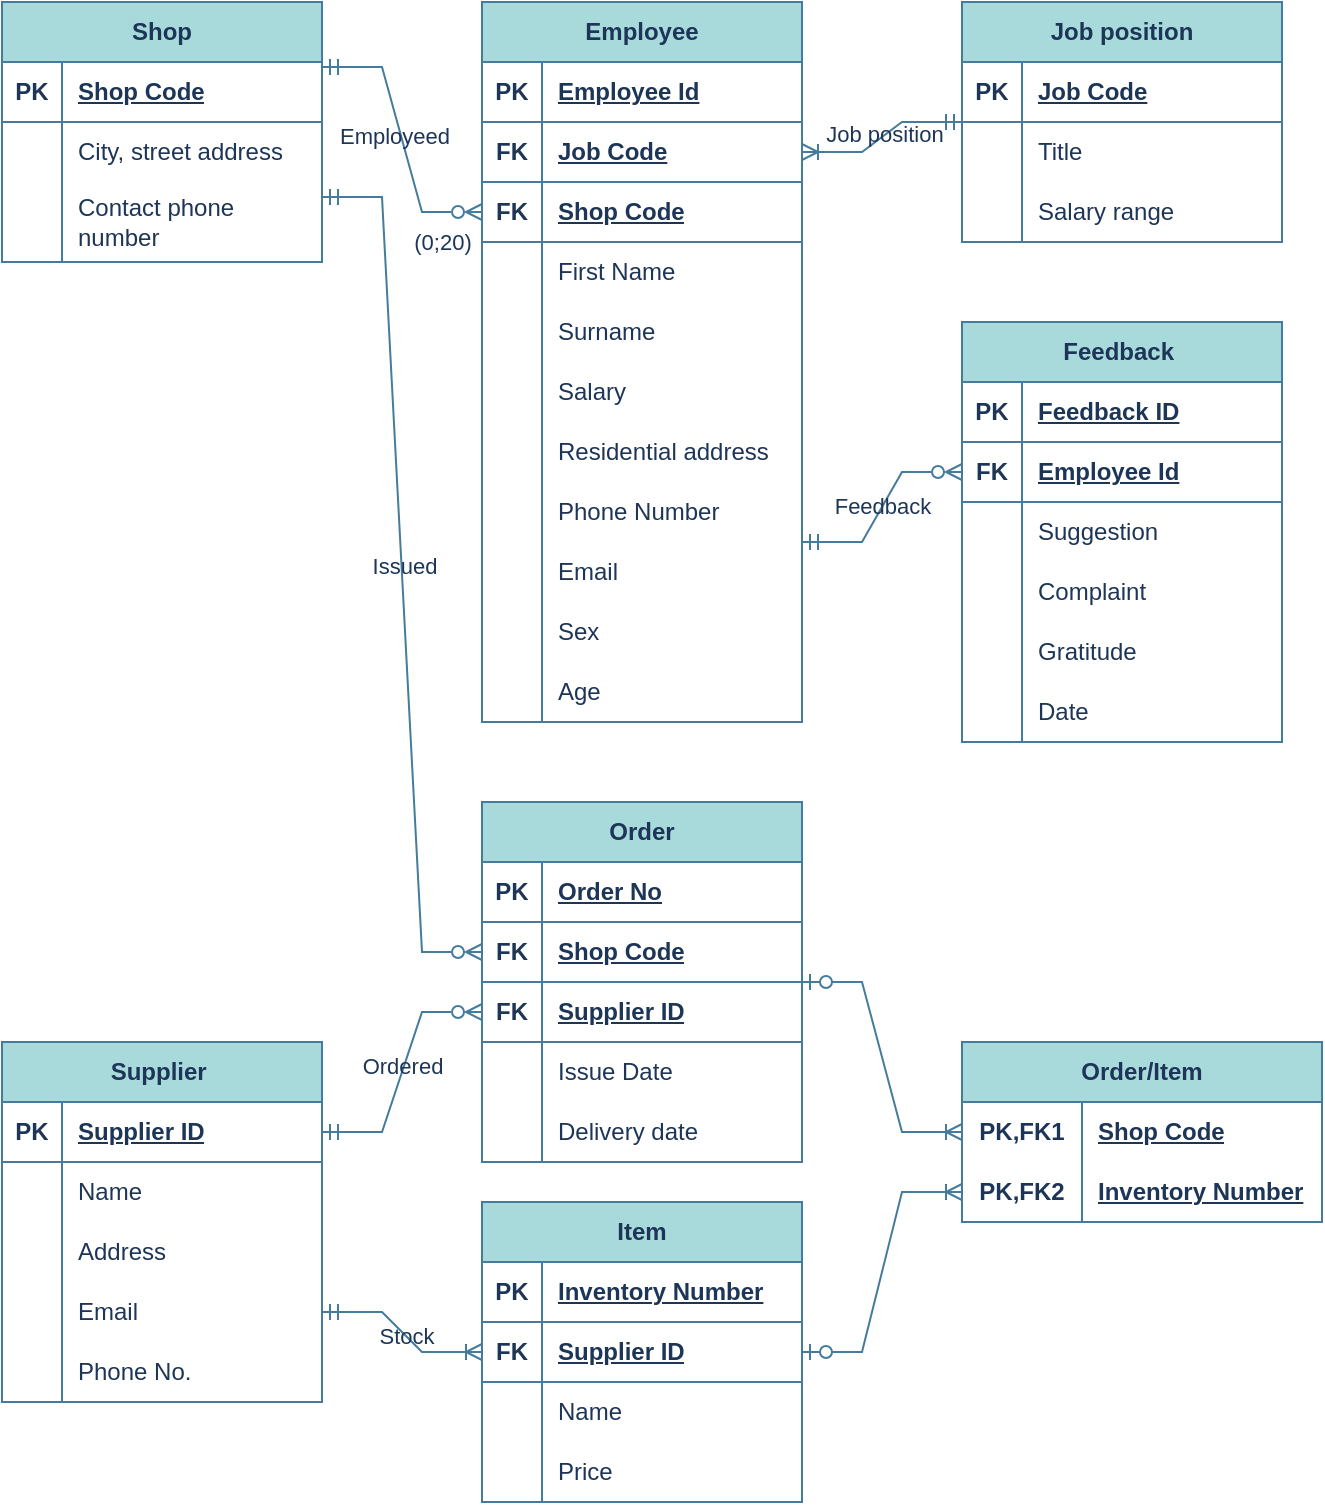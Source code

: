 <mxfile version="21.0.2" type="github">
  <diagram id="S3kL3NknCSAAhCIoJTSs" name="Страница 1">
    <mxGraphModel dx="1036" dy="5145" grid="1" gridSize="10" guides="1" tooltips="1" connect="1" arrows="1" fold="1" page="1" pageScale="1" pageWidth="827" pageHeight="1169" math="0" shadow="0">
      <root>
        <mxCell id="0" />
        <mxCell id="1" parent="0" />
        <mxCell id="GKbju8aVbSYvYVE8FwiC-1" value="Shop" style="shape=table;startSize=30;container=1;collapsible=1;childLayout=tableLayout;fixedRows=1;rowLines=0;fontStyle=1;align=center;resizeLast=1;labelBackgroundColor=none;fillColor=#A8DADC;strokeColor=#457B9D;fontColor=#1D3557;whiteSpace=wrap;rounded=0;" parent="1" vertex="1">
          <mxGeometry x="40" y="-4640" width="160" height="130" as="geometry">
            <mxRectangle x="40" y="-4640" width="70" height="30" as="alternateBounds" />
          </mxGeometry>
        </mxCell>
        <mxCell id="GKbju8aVbSYvYVE8FwiC-2" value="" style="shape=tableRow;horizontal=0;startSize=0;swimlaneHead=0;swimlaneBody=0;fillColor=none;collapsible=0;dropTarget=0;points=[[0,0.5],[1,0.5]];portConstraint=eastwest;top=0;left=0;right=0;bottom=1;labelBackgroundColor=none;strokeColor=#457B9D;fontColor=#1D3557;whiteSpace=wrap;rounded=0;" parent="GKbju8aVbSYvYVE8FwiC-1" vertex="1">
          <mxGeometry y="30" width="160" height="30" as="geometry" />
        </mxCell>
        <mxCell id="GKbju8aVbSYvYVE8FwiC-3" value="PK" style="shape=partialRectangle;connectable=0;fillColor=none;top=0;left=0;bottom=0;right=0;fontStyle=1;overflow=hidden;labelBackgroundColor=none;strokeColor=#457B9D;fontColor=#1D3557;whiteSpace=wrap;rounded=0;" parent="GKbju8aVbSYvYVE8FwiC-2" vertex="1">
          <mxGeometry width="30" height="30" as="geometry">
            <mxRectangle width="30" height="30" as="alternateBounds" />
          </mxGeometry>
        </mxCell>
        <mxCell id="GKbju8aVbSYvYVE8FwiC-4" value="Shop Code" style="shape=partialRectangle;connectable=0;fillColor=none;top=0;left=0;bottom=0;right=0;align=left;spacingLeft=6;fontStyle=5;overflow=hidden;labelBackgroundColor=none;strokeColor=#457B9D;fontColor=#1D3557;whiteSpace=wrap;rounded=0;" parent="GKbju8aVbSYvYVE8FwiC-2" vertex="1">
          <mxGeometry x="30" width="130" height="30" as="geometry">
            <mxRectangle width="130" height="30" as="alternateBounds" />
          </mxGeometry>
        </mxCell>
        <mxCell id="GKbju8aVbSYvYVE8FwiC-5" value="" style="shape=tableRow;horizontal=0;startSize=0;swimlaneHead=0;swimlaneBody=0;fillColor=none;collapsible=0;dropTarget=0;points=[[0,0.5],[1,0.5]];portConstraint=eastwest;top=0;left=0;right=0;bottom=0;labelBackgroundColor=none;strokeColor=#457B9D;fontColor=#1D3557;whiteSpace=wrap;rounded=0;" parent="GKbju8aVbSYvYVE8FwiC-1" vertex="1">
          <mxGeometry y="60" width="160" height="30" as="geometry" />
        </mxCell>
        <mxCell id="GKbju8aVbSYvYVE8FwiC-6" value="" style="shape=partialRectangle;connectable=0;fillColor=none;top=0;left=0;bottom=0;right=0;editable=1;overflow=hidden;labelBackgroundColor=none;strokeColor=#457B9D;fontColor=#1D3557;whiteSpace=wrap;rounded=0;" parent="GKbju8aVbSYvYVE8FwiC-5" vertex="1">
          <mxGeometry width="30" height="30" as="geometry">
            <mxRectangle width="30" height="30" as="alternateBounds" />
          </mxGeometry>
        </mxCell>
        <mxCell id="GKbju8aVbSYvYVE8FwiC-7" value="City, street address" style="shape=partialRectangle;connectable=0;fillColor=none;top=0;left=0;bottom=0;right=0;align=left;spacingLeft=6;overflow=hidden;labelBackgroundColor=none;strokeColor=#457B9D;fontColor=#1D3557;whiteSpace=wrap;rounded=0;" parent="GKbju8aVbSYvYVE8FwiC-5" vertex="1">
          <mxGeometry x="30" width="130" height="30" as="geometry">
            <mxRectangle width="130" height="30" as="alternateBounds" />
          </mxGeometry>
        </mxCell>
        <mxCell id="GKbju8aVbSYvYVE8FwiC-11" value="" style="shape=tableRow;horizontal=0;startSize=0;swimlaneHead=0;swimlaneBody=0;fillColor=none;collapsible=0;dropTarget=0;points=[[0,0.5],[1,0.5]];portConstraint=eastwest;top=0;left=0;right=0;bottom=0;labelBackgroundColor=none;strokeColor=#457B9D;fontColor=#1D3557;whiteSpace=wrap;rounded=0;" parent="GKbju8aVbSYvYVE8FwiC-1" vertex="1">
          <mxGeometry y="90" width="160" height="40" as="geometry" />
        </mxCell>
        <mxCell id="GKbju8aVbSYvYVE8FwiC-12" value="" style="shape=partialRectangle;connectable=0;fillColor=none;top=0;left=0;bottom=0;right=0;editable=1;overflow=hidden;labelBackgroundColor=none;strokeColor=#457B9D;fontColor=#1D3557;whiteSpace=wrap;rounded=0;" parent="GKbju8aVbSYvYVE8FwiC-11" vertex="1">
          <mxGeometry width="30" height="40" as="geometry">
            <mxRectangle width="30" height="40" as="alternateBounds" />
          </mxGeometry>
        </mxCell>
        <mxCell id="GKbju8aVbSYvYVE8FwiC-13" value="Contact phone number" style="shape=partialRectangle;connectable=0;fillColor=none;top=0;left=0;bottom=0;right=0;align=left;spacingLeft=6;overflow=hidden;labelBackgroundColor=none;strokeColor=#457B9D;fontColor=#1D3557;whiteSpace=wrap;rounded=0;" parent="GKbju8aVbSYvYVE8FwiC-11" vertex="1">
          <mxGeometry x="30" width="130" height="40" as="geometry">
            <mxRectangle width="130" height="40" as="alternateBounds" />
          </mxGeometry>
        </mxCell>
        <mxCell id="GKbju8aVbSYvYVE8FwiC-21" value="Employee" style="shape=table;startSize=30;container=1;collapsible=1;childLayout=tableLayout;fixedRows=1;rowLines=0;fontStyle=1;align=center;resizeLast=1;labelBackgroundColor=none;fillColor=#A8DADC;strokeColor=#457B9D;fontColor=#1D3557;whiteSpace=wrap;rounded=0;" parent="1" vertex="1">
          <mxGeometry x="280" y="-4640" width="160" height="360" as="geometry">
            <mxRectangle x="240" y="-4640" width="100" height="30" as="alternateBounds" />
          </mxGeometry>
        </mxCell>
        <mxCell id="GKbju8aVbSYvYVE8FwiC-22" value="" style="shape=tableRow;horizontal=0;startSize=0;swimlaneHead=0;swimlaneBody=0;fillColor=none;collapsible=0;dropTarget=0;points=[[0,0.5],[1,0.5]];portConstraint=eastwest;top=0;left=0;right=0;bottom=1;labelBackgroundColor=none;strokeColor=#457B9D;fontColor=#1D3557;whiteSpace=wrap;rounded=0;" parent="GKbju8aVbSYvYVE8FwiC-21" vertex="1">
          <mxGeometry y="30" width="160" height="30" as="geometry" />
        </mxCell>
        <mxCell id="GKbju8aVbSYvYVE8FwiC-23" value="PK" style="shape=partialRectangle;connectable=0;fillColor=none;top=0;left=0;bottom=0;right=0;fontStyle=1;overflow=hidden;labelBackgroundColor=none;strokeColor=#457B9D;fontColor=#1D3557;whiteSpace=wrap;rounded=0;" parent="GKbju8aVbSYvYVE8FwiC-22" vertex="1">
          <mxGeometry width="30" height="30" as="geometry">
            <mxRectangle width="30" height="30" as="alternateBounds" />
          </mxGeometry>
        </mxCell>
        <mxCell id="GKbju8aVbSYvYVE8FwiC-24" value="Employee Id" style="shape=partialRectangle;connectable=0;fillColor=none;top=0;left=0;bottom=0;right=0;align=left;spacingLeft=6;fontStyle=5;overflow=hidden;labelBackgroundColor=none;strokeColor=#457B9D;fontColor=#1D3557;whiteSpace=wrap;rounded=0;" parent="GKbju8aVbSYvYVE8FwiC-22" vertex="1">
          <mxGeometry x="30" width="130" height="30" as="geometry">
            <mxRectangle width="130" height="30" as="alternateBounds" />
          </mxGeometry>
        </mxCell>
        <mxCell id="HezVaRwSEf4dUAMnYJ1k-18" style="shape=tableRow;horizontal=0;startSize=0;swimlaneHead=0;swimlaneBody=0;fillColor=none;collapsible=0;dropTarget=0;points=[[0,0.5],[1,0.5]];portConstraint=eastwest;top=0;left=0;right=0;bottom=1;labelBackgroundColor=none;strokeColor=#457B9D;fontColor=#1D3557;whiteSpace=wrap;rounded=0;" parent="GKbju8aVbSYvYVE8FwiC-21" vertex="1">
          <mxGeometry y="60" width="160" height="30" as="geometry" />
        </mxCell>
        <mxCell id="HezVaRwSEf4dUAMnYJ1k-19" value="FK" style="shape=partialRectangle;connectable=0;fillColor=none;top=0;left=0;bottom=0;right=0;fontStyle=1;overflow=hidden;labelBackgroundColor=none;strokeColor=#457B9D;fontColor=#1D3557;whiteSpace=wrap;rounded=0;" parent="HezVaRwSEf4dUAMnYJ1k-18" vertex="1">
          <mxGeometry width="30" height="30" as="geometry">
            <mxRectangle width="30" height="30" as="alternateBounds" />
          </mxGeometry>
        </mxCell>
        <mxCell id="HezVaRwSEf4dUAMnYJ1k-20" value="Job Code" style="shape=partialRectangle;connectable=0;fillColor=none;top=0;left=0;bottom=0;right=0;align=left;spacingLeft=6;fontStyle=5;overflow=hidden;labelBackgroundColor=none;strokeColor=#457B9D;fontColor=#1D3557;whiteSpace=wrap;rounded=0;" parent="HezVaRwSEf4dUAMnYJ1k-18" vertex="1">
          <mxGeometry x="30" width="130" height="30" as="geometry">
            <mxRectangle width="130" height="30" as="alternateBounds" />
          </mxGeometry>
        </mxCell>
        <mxCell id="XcZ1bq5tT0r0-2r1I8tY-22" style="shape=tableRow;horizontal=0;startSize=0;swimlaneHead=0;swimlaneBody=0;fillColor=none;collapsible=0;dropTarget=0;points=[[0,0.5],[1,0.5]];portConstraint=eastwest;top=0;left=0;right=0;bottom=1;labelBackgroundColor=none;strokeColor=#457B9D;fontColor=#1D3557;whiteSpace=wrap;rounded=0;" vertex="1" parent="GKbju8aVbSYvYVE8FwiC-21">
          <mxGeometry y="90" width="160" height="30" as="geometry" />
        </mxCell>
        <mxCell id="XcZ1bq5tT0r0-2r1I8tY-23" value="FK" style="shape=partialRectangle;connectable=0;fillColor=none;top=0;left=0;bottom=0;right=0;fontStyle=1;overflow=hidden;labelBackgroundColor=none;strokeColor=#457B9D;fontColor=#1D3557;whiteSpace=wrap;rounded=0;" vertex="1" parent="XcZ1bq5tT0r0-2r1I8tY-22">
          <mxGeometry width="30" height="30" as="geometry">
            <mxRectangle width="30" height="30" as="alternateBounds" />
          </mxGeometry>
        </mxCell>
        <mxCell id="XcZ1bq5tT0r0-2r1I8tY-24" value="Shop Code" style="shape=partialRectangle;connectable=0;fillColor=none;top=0;left=0;bottom=0;right=0;align=left;spacingLeft=6;fontStyle=5;overflow=hidden;labelBackgroundColor=none;strokeColor=#457B9D;fontColor=#1D3557;whiteSpace=wrap;rounded=0;" vertex="1" parent="XcZ1bq5tT0r0-2r1I8tY-22">
          <mxGeometry x="30" width="130" height="30" as="geometry">
            <mxRectangle width="130" height="30" as="alternateBounds" />
          </mxGeometry>
        </mxCell>
        <mxCell id="GKbju8aVbSYvYVE8FwiC-25" value="" style="shape=tableRow;horizontal=0;startSize=0;swimlaneHead=0;swimlaneBody=0;fillColor=none;collapsible=0;dropTarget=0;points=[[0,0.5],[1,0.5]];portConstraint=eastwest;top=0;left=0;right=0;bottom=0;labelBackgroundColor=none;strokeColor=#457B9D;fontColor=#1D3557;whiteSpace=wrap;rounded=0;" parent="GKbju8aVbSYvYVE8FwiC-21" vertex="1">
          <mxGeometry y="120" width="160" height="30" as="geometry" />
        </mxCell>
        <mxCell id="GKbju8aVbSYvYVE8FwiC-26" value="" style="shape=partialRectangle;connectable=0;fillColor=none;top=0;left=0;bottom=0;right=0;editable=1;overflow=hidden;labelBackgroundColor=none;strokeColor=#457B9D;fontColor=#1D3557;whiteSpace=wrap;rounded=0;" parent="GKbju8aVbSYvYVE8FwiC-25" vertex="1">
          <mxGeometry width="30" height="30" as="geometry">
            <mxRectangle width="30" height="30" as="alternateBounds" />
          </mxGeometry>
        </mxCell>
        <mxCell id="GKbju8aVbSYvYVE8FwiC-27" value="First Name" style="shape=partialRectangle;connectable=0;fillColor=none;top=0;left=0;bottom=0;right=0;align=left;spacingLeft=6;overflow=hidden;labelBackgroundColor=none;strokeColor=#457B9D;fontColor=#1D3557;whiteSpace=wrap;rounded=0;" parent="GKbju8aVbSYvYVE8FwiC-25" vertex="1">
          <mxGeometry x="30" width="130" height="30" as="geometry">
            <mxRectangle width="130" height="30" as="alternateBounds" />
          </mxGeometry>
        </mxCell>
        <mxCell id="GKbju8aVbSYvYVE8FwiC-28" value="" style="shape=tableRow;horizontal=0;startSize=0;swimlaneHead=0;swimlaneBody=0;fillColor=none;collapsible=0;dropTarget=0;points=[[0,0.5],[1,0.5]];portConstraint=eastwest;top=0;left=0;right=0;bottom=0;labelBackgroundColor=none;strokeColor=#457B9D;fontColor=#1D3557;whiteSpace=wrap;rounded=0;" parent="GKbju8aVbSYvYVE8FwiC-21" vertex="1">
          <mxGeometry y="150" width="160" height="30" as="geometry" />
        </mxCell>
        <mxCell id="GKbju8aVbSYvYVE8FwiC-29" value="" style="shape=partialRectangle;connectable=0;fillColor=none;top=0;left=0;bottom=0;right=0;editable=1;overflow=hidden;labelBackgroundColor=none;strokeColor=#457B9D;fontColor=#1D3557;whiteSpace=wrap;rounded=0;" parent="GKbju8aVbSYvYVE8FwiC-28" vertex="1">
          <mxGeometry width="30" height="30" as="geometry">
            <mxRectangle width="30" height="30" as="alternateBounds" />
          </mxGeometry>
        </mxCell>
        <mxCell id="GKbju8aVbSYvYVE8FwiC-30" value="Surname" style="shape=partialRectangle;connectable=0;fillColor=none;top=0;left=0;bottom=0;right=0;align=left;spacingLeft=6;overflow=hidden;labelBackgroundColor=none;strokeColor=#457B9D;fontColor=#1D3557;whiteSpace=wrap;rounded=0;" parent="GKbju8aVbSYvYVE8FwiC-28" vertex="1">
          <mxGeometry x="30" width="130" height="30" as="geometry">
            <mxRectangle width="130" height="30" as="alternateBounds" />
          </mxGeometry>
        </mxCell>
        <mxCell id="GKbju8aVbSYvYVE8FwiC-34" style="shape=tableRow;horizontal=0;startSize=0;swimlaneHead=0;swimlaneBody=0;fillColor=none;collapsible=0;dropTarget=0;points=[[0,0.5],[1,0.5]];portConstraint=eastwest;top=0;left=0;right=0;bottom=0;labelBackgroundColor=none;strokeColor=#457B9D;fontColor=#1D3557;whiteSpace=wrap;rounded=0;" parent="GKbju8aVbSYvYVE8FwiC-21" vertex="1">
          <mxGeometry y="180" width="160" height="30" as="geometry" />
        </mxCell>
        <mxCell id="GKbju8aVbSYvYVE8FwiC-35" style="shape=partialRectangle;connectable=0;fillColor=none;top=0;left=0;bottom=0;right=0;editable=1;overflow=hidden;labelBackgroundColor=none;strokeColor=#457B9D;fontColor=#1D3557;whiteSpace=wrap;rounded=0;" parent="GKbju8aVbSYvYVE8FwiC-34" vertex="1">
          <mxGeometry width="30" height="30" as="geometry">
            <mxRectangle width="30" height="30" as="alternateBounds" />
          </mxGeometry>
        </mxCell>
        <mxCell id="GKbju8aVbSYvYVE8FwiC-36" value="Salary" style="shape=partialRectangle;connectable=0;fillColor=none;top=0;left=0;bottom=0;right=0;align=left;spacingLeft=6;overflow=hidden;labelBackgroundColor=none;strokeColor=#457B9D;fontColor=#1D3557;whiteSpace=wrap;rounded=0;" parent="GKbju8aVbSYvYVE8FwiC-34" vertex="1">
          <mxGeometry x="30" width="130" height="30" as="geometry">
            <mxRectangle width="130" height="30" as="alternateBounds" />
          </mxGeometry>
        </mxCell>
        <mxCell id="GKbju8aVbSYvYVE8FwiC-37" style="shape=tableRow;horizontal=0;startSize=0;swimlaneHead=0;swimlaneBody=0;fillColor=none;collapsible=0;dropTarget=0;points=[[0,0.5],[1,0.5]];portConstraint=eastwest;top=0;left=0;right=0;bottom=0;labelBackgroundColor=none;strokeColor=#457B9D;fontColor=#1D3557;whiteSpace=wrap;rounded=0;" parent="GKbju8aVbSYvYVE8FwiC-21" vertex="1">
          <mxGeometry y="210" width="160" height="30" as="geometry" />
        </mxCell>
        <mxCell id="GKbju8aVbSYvYVE8FwiC-38" style="shape=partialRectangle;connectable=0;fillColor=none;top=0;left=0;bottom=0;right=0;editable=1;overflow=hidden;labelBackgroundColor=none;strokeColor=#457B9D;fontColor=#1D3557;whiteSpace=wrap;rounded=0;" parent="GKbju8aVbSYvYVE8FwiC-37" vertex="1">
          <mxGeometry width="30" height="30" as="geometry">
            <mxRectangle width="30" height="30" as="alternateBounds" />
          </mxGeometry>
        </mxCell>
        <mxCell id="GKbju8aVbSYvYVE8FwiC-39" value="Residential address" style="shape=partialRectangle;connectable=0;fillColor=none;top=0;left=0;bottom=0;right=0;align=left;spacingLeft=6;overflow=hidden;labelBackgroundColor=none;strokeColor=#457B9D;fontColor=#1D3557;whiteSpace=wrap;rounded=0;" parent="GKbju8aVbSYvYVE8FwiC-37" vertex="1">
          <mxGeometry x="30" width="130" height="30" as="geometry">
            <mxRectangle width="130" height="30" as="alternateBounds" />
          </mxGeometry>
        </mxCell>
        <mxCell id="GKbju8aVbSYvYVE8FwiC-40" style="shape=tableRow;horizontal=0;startSize=0;swimlaneHead=0;swimlaneBody=0;fillColor=none;collapsible=0;dropTarget=0;points=[[0,0.5],[1,0.5]];portConstraint=eastwest;top=0;left=0;right=0;bottom=0;labelBackgroundColor=none;strokeColor=#457B9D;fontColor=#1D3557;whiteSpace=wrap;rounded=0;" parent="GKbju8aVbSYvYVE8FwiC-21" vertex="1">
          <mxGeometry y="240" width="160" height="30" as="geometry" />
        </mxCell>
        <mxCell id="GKbju8aVbSYvYVE8FwiC-41" style="shape=partialRectangle;connectable=0;fillColor=none;top=0;left=0;bottom=0;right=0;editable=1;overflow=hidden;labelBackgroundColor=none;strokeColor=#457B9D;fontColor=#1D3557;whiteSpace=wrap;rounded=0;" parent="GKbju8aVbSYvYVE8FwiC-40" vertex="1">
          <mxGeometry width="30" height="30" as="geometry">
            <mxRectangle width="30" height="30" as="alternateBounds" />
          </mxGeometry>
        </mxCell>
        <mxCell id="GKbju8aVbSYvYVE8FwiC-42" value="Phone Number" style="shape=partialRectangle;connectable=0;fillColor=none;top=0;left=0;bottom=0;right=0;align=left;spacingLeft=6;overflow=hidden;labelBackgroundColor=none;strokeColor=#457B9D;fontColor=#1D3557;whiteSpace=wrap;rounded=0;" parent="GKbju8aVbSYvYVE8FwiC-40" vertex="1">
          <mxGeometry x="30" width="130" height="30" as="geometry">
            <mxRectangle width="130" height="30" as="alternateBounds" />
          </mxGeometry>
        </mxCell>
        <mxCell id="GKbju8aVbSYvYVE8FwiC-43" style="shape=tableRow;horizontal=0;startSize=0;swimlaneHead=0;swimlaneBody=0;fillColor=none;collapsible=0;dropTarget=0;points=[[0,0.5],[1,0.5]];portConstraint=eastwest;top=0;left=0;right=0;bottom=0;labelBackgroundColor=none;strokeColor=#457B9D;fontColor=#1D3557;whiteSpace=wrap;rounded=0;" parent="GKbju8aVbSYvYVE8FwiC-21" vertex="1">
          <mxGeometry y="270" width="160" height="30" as="geometry" />
        </mxCell>
        <mxCell id="GKbju8aVbSYvYVE8FwiC-44" style="shape=partialRectangle;connectable=0;fillColor=none;top=0;left=0;bottom=0;right=0;editable=1;overflow=hidden;labelBackgroundColor=none;strokeColor=#457B9D;fontColor=#1D3557;whiteSpace=wrap;rounded=0;" parent="GKbju8aVbSYvYVE8FwiC-43" vertex="1">
          <mxGeometry width="30" height="30" as="geometry">
            <mxRectangle width="30" height="30" as="alternateBounds" />
          </mxGeometry>
        </mxCell>
        <mxCell id="GKbju8aVbSYvYVE8FwiC-45" value="Email" style="shape=partialRectangle;connectable=0;fillColor=none;top=0;left=0;bottom=0;right=0;align=left;spacingLeft=6;overflow=hidden;labelBackgroundColor=none;strokeColor=#457B9D;fontColor=#1D3557;whiteSpace=wrap;rounded=0;" parent="GKbju8aVbSYvYVE8FwiC-43" vertex="1">
          <mxGeometry x="30" width="130" height="30" as="geometry">
            <mxRectangle width="130" height="30" as="alternateBounds" />
          </mxGeometry>
        </mxCell>
        <mxCell id="HezVaRwSEf4dUAMnYJ1k-1" style="shape=tableRow;horizontal=0;startSize=0;swimlaneHead=0;swimlaneBody=0;fillColor=none;collapsible=0;dropTarget=0;points=[[0,0.5],[1,0.5]];portConstraint=eastwest;top=0;left=0;right=0;bottom=0;labelBackgroundColor=none;strokeColor=#457B9D;fontColor=#1D3557;whiteSpace=wrap;rounded=0;" parent="GKbju8aVbSYvYVE8FwiC-21" vertex="1">
          <mxGeometry y="300" width="160" height="30" as="geometry" />
        </mxCell>
        <mxCell id="HezVaRwSEf4dUAMnYJ1k-2" style="shape=partialRectangle;connectable=0;fillColor=none;top=0;left=0;bottom=0;right=0;editable=1;overflow=hidden;labelBackgroundColor=none;strokeColor=#457B9D;fontColor=#1D3557;whiteSpace=wrap;rounded=0;" parent="HezVaRwSEf4dUAMnYJ1k-1" vertex="1">
          <mxGeometry width="30" height="30" as="geometry">
            <mxRectangle width="30" height="30" as="alternateBounds" />
          </mxGeometry>
        </mxCell>
        <mxCell id="HezVaRwSEf4dUAMnYJ1k-3" value="Sex" style="shape=partialRectangle;connectable=0;fillColor=none;top=0;left=0;bottom=0;right=0;align=left;spacingLeft=6;overflow=hidden;labelBackgroundColor=none;strokeColor=#457B9D;fontColor=#1D3557;whiteSpace=wrap;rounded=0;" parent="HezVaRwSEf4dUAMnYJ1k-1" vertex="1">
          <mxGeometry x="30" width="130" height="30" as="geometry">
            <mxRectangle width="130" height="30" as="alternateBounds" />
          </mxGeometry>
        </mxCell>
        <mxCell id="HezVaRwSEf4dUAMnYJ1k-5" style="shape=tableRow;horizontal=0;startSize=0;swimlaneHead=0;swimlaneBody=0;fillColor=none;collapsible=0;dropTarget=0;points=[[0,0.5],[1,0.5]];portConstraint=eastwest;top=0;left=0;right=0;bottom=0;labelBackgroundColor=none;strokeColor=#457B9D;fontColor=#1D3557;whiteSpace=wrap;rounded=0;" parent="GKbju8aVbSYvYVE8FwiC-21" vertex="1">
          <mxGeometry y="330" width="160" height="30" as="geometry" />
        </mxCell>
        <mxCell id="HezVaRwSEf4dUAMnYJ1k-6" style="shape=partialRectangle;connectable=0;fillColor=none;top=0;left=0;bottom=0;right=0;editable=1;overflow=hidden;labelBackgroundColor=none;strokeColor=#457B9D;fontColor=#1D3557;whiteSpace=wrap;rounded=0;" parent="HezVaRwSEf4dUAMnYJ1k-5" vertex="1">
          <mxGeometry width="30" height="30" as="geometry">
            <mxRectangle width="30" height="30" as="alternateBounds" />
          </mxGeometry>
        </mxCell>
        <mxCell id="HezVaRwSEf4dUAMnYJ1k-7" value="Age" style="shape=partialRectangle;connectable=0;fillColor=none;top=0;left=0;bottom=0;right=0;align=left;spacingLeft=6;overflow=hidden;labelBackgroundColor=none;strokeColor=#457B9D;fontColor=#1D3557;whiteSpace=wrap;rounded=0;" parent="HezVaRwSEf4dUAMnYJ1k-5" vertex="1">
          <mxGeometry x="30" width="130" height="30" as="geometry">
            <mxRectangle width="130" height="30" as="alternateBounds" />
          </mxGeometry>
        </mxCell>
        <mxCell id="GKbju8aVbSYvYVE8FwiC-51" value="Job position" style="shape=table;startSize=30;container=1;collapsible=1;childLayout=tableLayout;fixedRows=1;rowLines=0;fontStyle=1;align=center;resizeLast=1;labelBackgroundColor=none;fillColor=#A8DADC;strokeColor=#457B9D;fontColor=#1D3557;whiteSpace=wrap;rounded=0;" parent="1" vertex="1">
          <mxGeometry x="520" y="-4640" width="160" height="120" as="geometry">
            <mxRectangle x="440" y="-4640" width="110" height="30" as="alternateBounds" />
          </mxGeometry>
        </mxCell>
        <mxCell id="GKbju8aVbSYvYVE8FwiC-52" value="" style="shape=tableRow;horizontal=0;startSize=0;swimlaneHead=0;swimlaneBody=0;fillColor=none;collapsible=0;dropTarget=0;points=[[0,0.5],[1,0.5]];portConstraint=eastwest;top=0;left=0;right=0;bottom=1;labelBackgroundColor=none;strokeColor=#457B9D;fontColor=#1D3557;whiteSpace=wrap;rounded=0;" parent="GKbju8aVbSYvYVE8FwiC-51" vertex="1">
          <mxGeometry y="30" width="160" height="30" as="geometry" />
        </mxCell>
        <mxCell id="GKbju8aVbSYvYVE8FwiC-53" value="PK" style="shape=partialRectangle;connectable=0;fillColor=none;top=0;left=0;bottom=0;right=0;fontStyle=1;overflow=hidden;labelBackgroundColor=none;strokeColor=#457B9D;fontColor=#1D3557;whiteSpace=wrap;rounded=0;" parent="GKbju8aVbSYvYVE8FwiC-52" vertex="1">
          <mxGeometry width="30" height="30" as="geometry">
            <mxRectangle width="30" height="30" as="alternateBounds" />
          </mxGeometry>
        </mxCell>
        <mxCell id="GKbju8aVbSYvYVE8FwiC-54" value="Job Code" style="shape=partialRectangle;connectable=0;fillColor=none;top=0;left=0;bottom=0;right=0;align=left;spacingLeft=6;fontStyle=5;overflow=hidden;whiteSpace=wrap;labelBackgroundColor=none;strokeColor=#457B9D;fontColor=#1D3557;rounded=0;" parent="GKbju8aVbSYvYVE8FwiC-52" vertex="1">
          <mxGeometry x="30" width="130" height="30" as="geometry">
            <mxRectangle width="130" height="30" as="alternateBounds" />
          </mxGeometry>
        </mxCell>
        <mxCell id="GKbju8aVbSYvYVE8FwiC-55" value="" style="shape=tableRow;horizontal=0;startSize=0;swimlaneHead=0;swimlaneBody=0;fillColor=none;collapsible=0;dropTarget=0;points=[[0,0.5],[1,0.5]];portConstraint=eastwest;top=0;left=0;right=0;bottom=0;labelBackgroundColor=none;strokeColor=#457B9D;fontColor=#1D3557;whiteSpace=wrap;rounded=0;" parent="GKbju8aVbSYvYVE8FwiC-51" vertex="1">
          <mxGeometry y="60" width="160" height="30" as="geometry" />
        </mxCell>
        <mxCell id="GKbju8aVbSYvYVE8FwiC-56" value="" style="shape=partialRectangle;connectable=0;fillColor=none;top=0;left=0;bottom=0;right=0;editable=1;overflow=hidden;labelBackgroundColor=none;strokeColor=#457B9D;fontColor=#1D3557;whiteSpace=wrap;rounded=0;" parent="GKbju8aVbSYvYVE8FwiC-55" vertex="1">
          <mxGeometry width="30" height="30" as="geometry">
            <mxRectangle width="30" height="30" as="alternateBounds" />
          </mxGeometry>
        </mxCell>
        <mxCell id="GKbju8aVbSYvYVE8FwiC-57" value="Title" style="shape=partialRectangle;connectable=0;fillColor=none;top=0;left=0;bottom=0;right=0;align=left;spacingLeft=6;overflow=hidden;labelBackgroundColor=none;strokeColor=#457B9D;fontColor=#1D3557;whiteSpace=wrap;rounded=0;" parent="GKbju8aVbSYvYVE8FwiC-55" vertex="1">
          <mxGeometry x="30" width="130" height="30" as="geometry">
            <mxRectangle width="130" height="30" as="alternateBounds" />
          </mxGeometry>
        </mxCell>
        <mxCell id="GKbju8aVbSYvYVE8FwiC-58" value="" style="shape=tableRow;horizontal=0;startSize=0;swimlaneHead=0;swimlaneBody=0;fillColor=none;collapsible=0;dropTarget=0;points=[[0,0.5],[1,0.5]];portConstraint=eastwest;top=0;left=0;right=0;bottom=0;labelBackgroundColor=none;strokeColor=#457B9D;fontColor=#1D3557;whiteSpace=wrap;rounded=0;" parent="GKbju8aVbSYvYVE8FwiC-51" vertex="1">
          <mxGeometry y="90" width="160" height="30" as="geometry" />
        </mxCell>
        <mxCell id="GKbju8aVbSYvYVE8FwiC-59" value="" style="shape=partialRectangle;connectable=0;fillColor=none;top=0;left=0;bottom=0;right=0;editable=1;overflow=hidden;labelBackgroundColor=none;strokeColor=#457B9D;fontColor=#1D3557;whiteSpace=wrap;rounded=0;" parent="GKbju8aVbSYvYVE8FwiC-58" vertex="1">
          <mxGeometry width="30" height="30" as="geometry">
            <mxRectangle width="30" height="30" as="alternateBounds" />
          </mxGeometry>
        </mxCell>
        <mxCell id="GKbju8aVbSYvYVE8FwiC-60" value="Salary range" style="shape=partialRectangle;connectable=0;fillColor=none;top=0;left=0;bottom=0;right=0;align=left;spacingLeft=6;overflow=hidden;labelBackgroundColor=none;strokeColor=#457B9D;fontColor=#1D3557;whiteSpace=wrap;rounded=0;" parent="GKbju8aVbSYvYVE8FwiC-58" vertex="1">
          <mxGeometry x="30" width="130" height="30" as="geometry">
            <mxRectangle width="130" height="30" as="alternateBounds" />
          </mxGeometry>
        </mxCell>
        <mxCell id="GKbju8aVbSYvYVE8FwiC-65" value="Item" style="shape=table;startSize=30;container=1;collapsible=1;childLayout=tableLayout;fixedRows=1;rowLines=0;fontStyle=1;align=center;resizeLast=1;labelBackgroundColor=none;fillColor=#A8DADC;strokeColor=#457B9D;fontColor=#1D3557;whiteSpace=wrap;rounded=0;" parent="1" vertex="1">
          <mxGeometry x="280" y="-4040" width="160" height="150" as="geometry">
            <mxRectangle x="280" y="-4040" width="70" height="30" as="alternateBounds" />
          </mxGeometry>
        </mxCell>
        <mxCell id="GKbju8aVbSYvYVE8FwiC-66" value="" style="shape=tableRow;horizontal=0;startSize=0;swimlaneHead=0;swimlaneBody=0;fillColor=none;collapsible=0;dropTarget=0;points=[[0,0.5],[1,0.5]];portConstraint=eastwest;top=0;left=0;right=0;bottom=1;labelBackgroundColor=none;strokeColor=#457B9D;fontColor=#1D3557;whiteSpace=wrap;rounded=0;" parent="GKbju8aVbSYvYVE8FwiC-65" vertex="1">
          <mxGeometry y="30" width="160" height="30" as="geometry" />
        </mxCell>
        <mxCell id="GKbju8aVbSYvYVE8FwiC-67" value="PK" style="shape=partialRectangle;connectable=0;fillColor=none;top=0;left=0;bottom=0;right=0;fontStyle=1;overflow=hidden;labelBackgroundColor=none;strokeColor=#457B9D;fontColor=#1D3557;whiteSpace=wrap;rounded=0;" parent="GKbju8aVbSYvYVE8FwiC-66" vertex="1">
          <mxGeometry width="30" height="30" as="geometry">
            <mxRectangle width="30" height="30" as="alternateBounds" />
          </mxGeometry>
        </mxCell>
        <mxCell id="GKbju8aVbSYvYVE8FwiC-68" value="Inventory Number" style="shape=partialRectangle;connectable=0;fillColor=none;top=0;left=0;bottom=0;right=0;align=left;spacingLeft=6;fontStyle=5;overflow=hidden;labelBackgroundColor=none;strokeColor=#457B9D;fontColor=#1D3557;whiteSpace=wrap;rounded=0;" parent="GKbju8aVbSYvYVE8FwiC-66" vertex="1">
          <mxGeometry x="30" width="130" height="30" as="geometry">
            <mxRectangle width="130" height="30" as="alternateBounds" />
          </mxGeometry>
        </mxCell>
        <mxCell id="XcZ1bq5tT0r0-2r1I8tY-10" style="shape=tableRow;horizontal=0;startSize=0;swimlaneHead=0;swimlaneBody=0;fillColor=none;collapsible=0;dropTarget=0;points=[[0,0.5],[1,0.5]];portConstraint=eastwest;top=0;left=0;right=0;bottom=1;labelBackgroundColor=none;strokeColor=#457B9D;fontColor=#1D3557;whiteSpace=wrap;rounded=0;" vertex="1" parent="GKbju8aVbSYvYVE8FwiC-65">
          <mxGeometry y="60" width="160" height="30" as="geometry" />
        </mxCell>
        <mxCell id="XcZ1bq5tT0r0-2r1I8tY-11" value="FK" style="shape=partialRectangle;connectable=0;fillColor=none;top=0;left=0;bottom=0;right=0;fontStyle=1;overflow=hidden;labelBackgroundColor=none;strokeColor=#457B9D;fontColor=#1D3557;whiteSpace=wrap;rounded=0;" vertex="1" parent="XcZ1bq5tT0r0-2r1I8tY-10">
          <mxGeometry width="30" height="30" as="geometry">
            <mxRectangle width="30" height="30" as="alternateBounds" />
          </mxGeometry>
        </mxCell>
        <mxCell id="XcZ1bq5tT0r0-2r1I8tY-12" value="Supplier ID" style="shape=partialRectangle;connectable=0;fillColor=none;top=0;left=0;bottom=0;right=0;align=left;spacingLeft=6;fontStyle=5;overflow=hidden;labelBackgroundColor=none;strokeColor=#457B9D;fontColor=#1D3557;whiteSpace=wrap;rounded=0;" vertex="1" parent="XcZ1bq5tT0r0-2r1I8tY-10">
          <mxGeometry x="30" width="130" height="30" as="geometry">
            <mxRectangle width="130" height="30" as="alternateBounds" />
          </mxGeometry>
        </mxCell>
        <mxCell id="GKbju8aVbSYvYVE8FwiC-69" value="" style="shape=tableRow;horizontal=0;startSize=0;swimlaneHead=0;swimlaneBody=0;fillColor=none;collapsible=0;dropTarget=0;points=[[0,0.5],[1,0.5]];portConstraint=eastwest;top=0;left=0;right=0;bottom=0;labelBackgroundColor=none;strokeColor=#457B9D;fontColor=#1D3557;whiteSpace=wrap;rounded=0;" parent="GKbju8aVbSYvYVE8FwiC-65" vertex="1">
          <mxGeometry y="90" width="160" height="30" as="geometry" />
        </mxCell>
        <mxCell id="GKbju8aVbSYvYVE8FwiC-70" value="" style="shape=partialRectangle;connectable=0;fillColor=none;top=0;left=0;bottom=0;right=0;editable=1;overflow=hidden;labelBackgroundColor=none;strokeColor=#457B9D;fontColor=#1D3557;whiteSpace=wrap;rounded=0;" parent="GKbju8aVbSYvYVE8FwiC-69" vertex="1">
          <mxGeometry width="30" height="30" as="geometry">
            <mxRectangle width="30" height="30" as="alternateBounds" />
          </mxGeometry>
        </mxCell>
        <mxCell id="GKbju8aVbSYvYVE8FwiC-71" value="Name" style="shape=partialRectangle;connectable=0;fillColor=none;top=0;left=0;bottom=0;right=0;align=left;spacingLeft=6;overflow=hidden;labelBackgroundColor=none;strokeColor=#457B9D;fontColor=#1D3557;whiteSpace=wrap;rounded=0;" parent="GKbju8aVbSYvYVE8FwiC-69" vertex="1">
          <mxGeometry x="30" width="130" height="30" as="geometry">
            <mxRectangle width="130" height="30" as="alternateBounds" />
          </mxGeometry>
        </mxCell>
        <mxCell id="GKbju8aVbSYvYVE8FwiC-72" value="" style="shape=tableRow;horizontal=0;startSize=0;swimlaneHead=0;swimlaneBody=0;fillColor=none;collapsible=0;dropTarget=0;points=[[0,0.5],[1,0.5]];portConstraint=eastwest;top=0;left=0;right=0;bottom=0;labelBackgroundColor=none;strokeColor=#457B9D;fontColor=#1D3557;whiteSpace=wrap;rounded=0;" parent="GKbju8aVbSYvYVE8FwiC-65" vertex="1">
          <mxGeometry y="120" width="160" height="30" as="geometry" />
        </mxCell>
        <mxCell id="GKbju8aVbSYvYVE8FwiC-73" value="" style="shape=partialRectangle;connectable=0;fillColor=none;top=0;left=0;bottom=0;right=0;editable=1;overflow=hidden;labelBackgroundColor=none;strokeColor=#457B9D;fontColor=#1D3557;whiteSpace=wrap;rounded=0;" parent="GKbju8aVbSYvYVE8FwiC-72" vertex="1">
          <mxGeometry width="30" height="30" as="geometry">
            <mxRectangle width="30" height="30" as="alternateBounds" />
          </mxGeometry>
        </mxCell>
        <mxCell id="GKbju8aVbSYvYVE8FwiC-74" value="Price" style="shape=partialRectangle;connectable=0;fillColor=none;top=0;left=0;bottom=0;right=0;align=left;spacingLeft=6;overflow=hidden;labelBackgroundColor=none;strokeColor=#457B9D;fontColor=#1D3557;whiteSpace=wrap;rounded=0;" parent="GKbju8aVbSYvYVE8FwiC-72" vertex="1">
          <mxGeometry x="30" width="130" height="30" as="geometry">
            <mxRectangle width="130" height="30" as="alternateBounds" />
          </mxGeometry>
        </mxCell>
        <mxCell id="GKbju8aVbSYvYVE8FwiC-78" value="Supplier " style="shape=table;startSize=30;container=1;collapsible=1;childLayout=tableLayout;fixedRows=1;rowLines=0;fontStyle=1;align=center;resizeLast=1;labelBackgroundColor=none;fillColor=#A8DADC;strokeColor=#457B9D;fontColor=#1D3557;whiteSpace=wrap;rounded=0;" parent="1" vertex="1">
          <mxGeometry x="40" y="-4120" width="160" height="180" as="geometry">
            <mxRectangle x="40" y="-4160" width="90" height="30" as="alternateBounds" />
          </mxGeometry>
        </mxCell>
        <mxCell id="GKbju8aVbSYvYVE8FwiC-79" value="" style="shape=tableRow;horizontal=0;startSize=0;swimlaneHead=0;swimlaneBody=0;fillColor=none;collapsible=0;dropTarget=0;points=[[0,0.5],[1,0.5]];portConstraint=eastwest;top=0;left=0;right=0;bottom=1;labelBackgroundColor=none;strokeColor=#457B9D;fontColor=#1D3557;whiteSpace=wrap;rounded=0;" parent="GKbju8aVbSYvYVE8FwiC-78" vertex="1">
          <mxGeometry y="30" width="160" height="30" as="geometry" />
        </mxCell>
        <mxCell id="GKbju8aVbSYvYVE8FwiC-80" value="PK" style="shape=partialRectangle;connectable=0;fillColor=none;top=0;left=0;bottom=0;right=0;fontStyle=1;overflow=hidden;labelBackgroundColor=none;strokeColor=#457B9D;fontColor=#1D3557;whiteSpace=wrap;rounded=0;" parent="GKbju8aVbSYvYVE8FwiC-79" vertex="1">
          <mxGeometry width="30" height="30" as="geometry">
            <mxRectangle width="30" height="30" as="alternateBounds" />
          </mxGeometry>
        </mxCell>
        <mxCell id="GKbju8aVbSYvYVE8FwiC-81" value="Supplier ID" style="shape=partialRectangle;connectable=0;fillColor=none;top=0;left=0;bottom=0;right=0;align=left;spacingLeft=6;fontStyle=5;overflow=hidden;labelBackgroundColor=none;strokeColor=#457B9D;fontColor=#1D3557;whiteSpace=wrap;rounded=0;" parent="GKbju8aVbSYvYVE8FwiC-79" vertex="1">
          <mxGeometry x="30" width="130" height="30" as="geometry">
            <mxRectangle width="130" height="30" as="alternateBounds" />
          </mxGeometry>
        </mxCell>
        <mxCell id="GKbju8aVbSYvYVE8FwiC-82" value="" style="shape=tableRow;horizontal=0;startSize=0;swimlaneHead=0;swimlaneBody=0;fillColor=none;collapsible=0;dropTarget=0;points=[[0,0.5],[1,0.5]];portConstraint=eastwest;top=0;left=0;right=0;bottom=0;labelBackgroundColor=none;strokeColor=#457B9D;fontColor=#1D3557;whiteSpace=wrap;rounded=0;" parent="GKbju8aVbSYvYVE8FwiC-78" vertex="1">
          <mxGeometry y="60" width="160" height="30" as="geometry" />
        </mxCell>
        <mxCell id="GKbju8aVbSYvYVE8FwiC-83" value="" style="shape=partialRectangle;connectable=0;fillColor=none;top=0;left=0;bottom=0;right=0;editable=1;overflow=hidden;labelBackgroundColor=none;strokeColor=#457B9D;fontColor=#1D3557;whiteSpace=wrap;rounded=0;" parent="GKbju8aVbSYvYVE8FwiC-82" vertex="1">
          <mxGeometry width="30" height="30" as="geometry">
            <mxRectangle width="30" height="30" as="alternateBounds" />
          </mxGeometry>
        </mxCell>
        <mxCell id="GKbju8aVbSYvYVE8FwiC-84" value="Name" style="shape=partialRectangle;connectable=0;fillColor=none;top=0;left=0;bottom=0;right=0;align=left;spacingLeft=6;overflow=hidden;labelBackgroundColor=none;strokeColor=#457B9D;fontColor=#1D3557;whiteSpace=wrap;rounded=0;" parent="GKbju8aVbSYvYVE8FwiC-82" vertex="1">
          <mxGeometry x="30" width="130" height="30" as="geometry">
            <mxRectangle width="130" height="30" as="alternateBounds" />
          </mxGeometry>
        </mxCell>
        <mxCell id="GKbju8aVbSYvYVE8FwiC-85" value="" style="shape=tableRow;horizontal=0;startSize=0;swimlaneHead=0;swimlaneBody=0;fillColor=none;collapsible=0;dropTarget=0;points=[[0,0.5],[1,0.5]];portConstraint=eastwest;top=0;left=0;right=0;bottom=0;labelBackgroundColor=none;strokeColor=#457B9D;fontColor=#1D3557;whiteSpace=wrap;rounded=0;" parent="GKbju8aVbSYvYVE8FwiC-78" vertex="1">
          <mxGeometry y="90" width="160" height="30" as="geometry" />
        </mxCell>
        <mxCell id="GKbju8aVbSYvYVE8FwiC-86" value="" style="shape=partialRectangle;connectable=0;fillColor=none;top=0;left=0;bottom=0;right=0;editable=1;overflow=hidden;labelBackgroundColor=none;strokeColor=#457B9D;fontColor=#1D3557;whiteSpace=wrap;rounded=0;" parent="GKbju8aVbSYvYVE8FwiC-85" vertex="1">
          <mxGeometry width="30" height="30" as="geometry">
            <mxRectangle width="30" height="30" as="alternateBounds" />
          </mxGeometry>
        </mxCell>
        <mxCell id="GKbju8aVbSYvYVE8FwiC-87" value="Address" style="shape=partialRectangle;connectable=0;fillColor=none;top=0;left=0;bottom=0;right=0;align=left;spacingLeft=6;overflow=hidden;labelBackgroundColor=none;strokeColor=#457B9D;fontColor=#1D3557;whiteSpace=wrap;rounded=0;" parent="GKbju8aVbSYvYVE8FwiC-85" vertex="1">
          <mxGeometry x="30" width="130" height="30" as="geometry">
            <mxRectangle width="130" height="30" as="alternateBounds" />
          </mxGeometry>
        </mxCell>
        <mxCell id="GKbju8aVbSYvYVE8FwiC-88" value="" style="shape=tableRow;horizontal=0;startSize=0;swimlaneHead=0;swimlaneBody=0;fillColor=none;collapsible=0;dropTarget=0;points=[[0,0.5],[1,0.5]];portConstraint=eastwest;top=0;left=0;right=0;bottom=0;labelBackgroundColor=none;strokeColor=#457B9D;fontColor=#1D3557;whiteSpace=wrap;rounded=0;" parent="GKbju8aVbSYvYVE8FwiC-78" vertex="1">
          <mxGeometry y="120" width="160" height="30" as="geometry" />
        </mxCell>
        <mxCell id="GKbju8aVbSYvYVE8FwiC-89" value="" style="shape=partialRectangle;connectable=0;fillColor=none;top=0;left=0;bottom=0;right=0;editable=1;overflow=hidden;labelBackgroundColor=none;strokeColor=#457B9D;fontColor=#1D3557;whiteSpace=wrap;rounded=0;" parent="GKbju8aVbSYvYVE8FwiC-88" vertex="1">
          <mxGeometry width="30" height="30" as="geometry">
            <mxRectangle width="30" height="30" as="alternateBounds" />
          </mxGeometry>
        </mxCell>
        <mxCell id="GKbju8aVbSYvYVE8FwiC-90" value="Email" style="shape=partialRectangle;connectable=0;fillColor=none;top=0;left=0;bottom=0;right=0;align=left;spacingLeft=6;overflow=hidden;labelBackgroundColor=none;strokeColor=#457B9D;fontColor=#1D3557;whiteSpace=wrap;rounded=0;" parent="GKbju8aVbSYvYVE8FwiC-88" vertex="1">
          <mxGeometry x="30" width="130" height="30" as="geometry">
            <mxRectangle width="130" height="30" as="alternateBounds" />
          </mxGeometry>
        </mxCell>
        <mxCell id="GKbju8aVbSYvYVE8FwiC-91" style="shape=tableRow;horizontal=0;startSize=0;swimlaneHead=0;swimlaneBody=0;fillColor=none;collapsible=0;dropTarget=0;points=[[0,0.5],[1,0.5]];portConstraint=eastwest;top=0;left=0;right=0;bottom=0;labelBackgroundColor=none;strokeColor=#457B9D;fontColor=#1D3557;whiteSpace=wrap;rounded=0;" parent="GKbju8aVbSYvYVE8FwiC-78" vertex="1">
          <mxGeometry y="150" width="160" height="30" as="geometry" />
        </mxCell>
        <mxCell id="GKbju8aVbSYvYVE8FwiC-92" style="shape=partialRectangle;connectable=0;fillColor=none;top=0;left=0;bottom=0;right=0;editable=1;overflow=hidden;labelBackgroundColor=none;strokeColor=#457B9D;fontColor=#1D3557;whiteSpace=wrap;rounded=0;" parent="GKbju8aVbSYvYVE8FwiC-91" vertex="1">
          <mxGeometry width="30" height="30" as="geometry">
            <mxRectangle width="30" height="30" as="alternateBounds" />
          </mxGeometry>
        </mxCell>
        <mxCell id="GKbju8aVbSYvYVE8FwiC-93" value="Phone No." style="shape=partialRectangle;connectable=0;fillColor=none;top=0;left=0;bottom=0;right=0;align=left;spacingLeft=6;overflow=hidden;labelBackgroundColor=none;strokeColor=#457B9D;fontColor=#1D3557;whiteSpace=wrap;rounded=0;" parent="GKbju8aVbSYvYVE8FwiC-91" vertex="1">
          <mxGeometry x="30" width="130" height="30" as="geometry">
            <mxRectangle width="130" height="30" as="alternateBounds" />
          </mxGeometry>
        </mxCell>
        <mxCell id="GKbju8aVbSYvYVE8FwiC-98" value="Order" style="shape=table;startSize=30;container=1;collapsible=1;childLayout=tableLayout;fixedRows=1;rowLines=0;fontStyle=1;align=center;resizeLast=1;labelBackgroundColor=none;fillColor=#A8DADC;strokeColor=#457B9D;fontColor=#1D3557;whiteSpace=wrap;rounded=0;" parent="1" vertex="1">
          <mxGeometry x="280" y="-4240" width="160" height="180" as="geometry">
            <mxRectangle x="280" y="-4240" width="70" height="30" as="alternateBounds" />
          </mxGeometry>
        </mxCell>
        <mxCell id="GKbju8aVbSYvYVE8FwiC-99" value="" style="shape=tableRow;horizontal=0;startSize=0;swimlaneHead=0;swimlaneBody=0;fillColor=none;collapsible=0;dropTarget=0;points=[[0,0.5],[1,0.5]];portConstraint=eastwest;top=0;left=0;right=0;bottom=1;labelBackgroundColor=none;strokeColor=#457B9D;fontColor=#1D3557;whiteSpace=wrap;rounded=0;" parent="GKbju8aVbSYvYVE8FwiC-98" vertex="1">
          <mxGeometry y="30" width="160" height="30" as="geometry" />
        </mxCell>
        <mxCell id="GKbju8aVbSYvYVE8FwiC-100" value="PK" style="shape=partialRectangle;connectable=0;fillColor=none;top=0;left=0;bottom=0;right=0;fontStyle=1;overflow=hidden;labelBackgroundColor=none;strokeColor=#457B9D;fontColor=#1D3557;whiteSpace=wrap;rounded=0;" parent="GKbju8aVbSYvYVE8FwiC-99" vertex="1">
          <mxGeometry width="30" height="30" as="geometry">
            <mxRectangle width="30" height="30" as="alternateBounds" />
          </mxGeometry>
        </mxCell>
        <mxCell id="GKbju8aVbSYvYVE8FwiC-101" value="Order No" style="shape=partialRectangle;connectable=0;fillColor=none;top=0;left=0;bottom=0;right=0;align=left;spacingLeft=6;fontStyle=5;overflow=hidden;verticalAlign=middle;labelBackgroundColor=none;strokeColor=#457B9D;fontColor=#1D3557;whiteSpace=wrap;rounded=0;" parent="GKbju8aVbSYvYVE8FwiC-99" vertex="1">
          <mxGeometry x="30" width="130" height="30" as="geometry">
            <mxRectangle width="130" height="30" as="alternateBounds" />
          </mxGeometry>
        </mxCell>
        <mxCell id="XcZ1bq5tT0r0-2r1I8tY-19" style="shape=tableRow;horizontal=0;startSize=0;swimlaneHead=0;swimlaneBody=0;fillColor=none;collapsible=0;dropTarget=0;points=[[0,0.5],[1,0.5]];portConstraint=eastwest;top=0;left=0;right=0;bottom=1;labelBackgroundColor=none;strokeColor=#457B9D;fontColor=#1D3557;whiteSpace=wrap;rounded=0;" vertex="1" parent="GKbju8aVbSYvYVE8FwiC-98">
          <mxGeometry y="60" width="160" height="30" as="geometry" />
        </mxCell>
        <mxCell id="XcZ1bq5tT0r0-2r1I8tY-20" value="FK" style="shape=partialRectangle;connectable=0;fillColor=none;top=0;left=0;bottom=0;right=0;fontStyle=1;overflow=hidden;labelBackgroundColor=none;strokeColor=#457B9D;fontColor=#1D3557;whiteSpace=wrap;rounded=0;" vertex="1" parent="XcZ1bq5tT0r0-2r1I8tY-19">
          <mxGeometry width="30" height="30" as="geometry">
            <mxRectangle width="30" height="30" as="alternateBounds" />
          </mxGeometry>
        </mxCell>
        <mxCell id="XcZ1bq5tT0r0-2r1I8tY-21" value="Shop Code" style="shape=partialRectangle;connectable=0;fillColor=none;top=0;left=0;bottom=0;right=0;align=left;spacingLeft=6;fontStyle=5;overflow=hidden;verticalAlign=middle;labelBackgroundColor=none;strokeColor=#457B9D;fontColor=#1D3557;whiteSpace=wrap;rounded=0;" vertex="1" parent="XcZ1bq5tT0r0-2r1I8tY-19">
          <mxGeometry x="30" width="130" height="30" as="geometry">
            <mxRectangle width="130" height="30" as="alternateBounds" />
          </mxGeometry>
        </mxCell>
        <mxCell id="XcZ1bq5tT0r0-2r1I8tY-7" style="shape=tableRow;horizontal=0;startSize=0;swimlaneHead=0;swimlaneBody=0;fillColor=none;collapsible=0;dropTarget=0;points=[[0,0.5],[1,0.5]];portConstraint=eastwest;top=0;left=0;right=0;bottom=1;labelBackgroundColor=none;strokeColor=#457B9D;fontColor=#1D3557;whiteSpace=wrap;rounded=0;" vertex="1" parent="GKbju8aVbSYvYVE8FwiC-98">
          <mxGeometry y="90" width="160" height="30" as="geometry" />
        </mxCell>
        <mxCell id="XcZ1bq5tT0r0-2r1I8tY-8" value="FK" style="shape=partialRectangle;connectable=0;fillColor=none;top=0;left=0;bottom=0;right=0;fontStyle=1;overflow=hidden;labelBackgroundColor=none;strokeColor=#457B9D;fontColor=#1D3557;whiteSpace=wrap;rounded=0;" vertex="1" parent="XcZ1bq5tT0r0-2r1I8tY-7">
          <mxGeometry width="30" height="30" as="geometry">
            <mxRectangle width="30" height="30" as="alternateBounds" />
          </mxGeometry>
        </mxCell>
        <mxCell id="XcZ1bq5tT0r0-2r1I8tY-9" value="Supplier ID" style="shape=partialRectangle;connectable=0;fillColor=none;top=0;left=0;bottom=0;right=0;align=left;spacingLeft=6;fontStyle=5;overflow=hidden;verticalAlign=middle;labelBackgroundColor=none;strokeColor=#457B9D;fontColor=#1D3557;whiteSpace=wrap;rounded=0;" vertex="1" parent="XcZ1bq5tT0r0-2r1I8tY-7">
          <mxGeometry x="30" width="130" height="30" as="geometry">
            <mxRectangle width="130" height="30" as="alternateBounds" />
          </mxGeometry>
        </mxCell>
        <mxCell id="GKbju8aVbSYvYVE8FwiC-102" value="" style="shape=tableRow;horizontal=0;startSize=0;swimlaneHead=0;swimlaneBody=0;fillColor=none;collapsible=0;dropTarget=0;points=[[0,0.5],[1,0.5]];portConstraint=eastwest;top=0;left=0;right=0;bottom=0;labelBackgroundColor=none;strokeColor=#457B9D;fontColor=#1D3557;whiteSpace=wrap;rounded=0;" parent="GKbju8aVbSYvYVE8FwiC-98" vertex="1">
          <mxGeometry y="120" width="160" height="30" as="geometry" />
        </mxCell>
        <mxCell id="GKbju8aVbSYvYVE8FwiC-103" value="" style="shape=partialRectangle;connectable=0;fillColor=none;top=0;left=0;bottom=0;right=0;editable=1;overflow=hidden;labelBackgroundColor=none;strokeColor=#457B9D;fontColor=#1D3557;whiteSpace=wrap;rounded=0;" parent="GKbju8aVbSYvYVE8FwiC-102" vertex="1">
          <mxGeometry width="30" height="30" as="geometry">
            <mxRectangle width="30" height="30" as="alternateBounds" />
          </mxGeometry>
        </mxCell>
        <mxCell id="GKbju8aVbSYvYVE8FwiC-104" value="Issue Date" style="shape=partialRectangle;connectable=0;fillColor=none;top=0;left=0;bottom=0;right=0;align=left;spacingLeft=6;overflow=hidden;labelBackgroundColor=none;strokeColor=#457B9D;fontColor=#1D3557;whiteSpace=wrap;rounded=0;" parent="GKbju8aVbSYvYVE8FwiC-102" vertex="1">
          <mxGeometry x="30" width="130" height="30" as="geometry">
            <mxRectangle width="130" height="30" as="alternateBounds" />
          </mxGeometry>
        </mxCell>
        <mxCell id="GKbju8aVbSYvYVE8FwiC-105" value="" style="shape=tableRow;horizontal=0;startSize=0;swimlaneHead=0;swimlaneBody=0;fillColor=none;collapsible=0;dropTarget=0;points=[[0,0.5],[1,0.5]];portConstraint=eastwest;top=0;left=0;right=0;bottom=0;labelBackgroundColor=none;strokeColor=#457B9D;fontColor=#1D3557;whiteSpace=wrap;rounded=0;" parent="GKbju8aVbSYvYVE8FwiC-98" vertex="1">
          <mxGeometry y="150" width="160" height="30" as="geometry" />
        </mxCell>
        <mxCell id="GKbju8aVbSYvYVE8FwiC-106" value="" style="shape=partialRectangle;connectable=0;fillColor=none;top=0;left=0;bottom=0;right=0;editable=1;overflow=hidden;labelBackgroundColor=none;strokeColor=#457B9D;fontColor=#1D3557;whiteSpace=wrap;rounded=0;" parent="GKbju8aVbSYvYVE8FwiC-105" vertex="1">
          <mxGeometry width="30" height="30" as="geometry">
            <mxRectangle width="30" height="30" as="alternateBounds" />
          </mxGeometry>
        </mxCell>
        <mxCell id="GKbju8aVbSYvYVE8FwiC-107" value="Delivery date" style="shape=partialRectangle;connectable=0;fillColor=none;top=0;left=0;bottom=0;right=0;align=left;spacingLeft=6;overflow=hidden;labelBackgroundColor=none;strokeColor=#457B9D;fontColor=#1D3557;whiteSpace=wrap;rounded=0;" parent="GKbju8aVbSYvYVE8FwiC-105" vertex="1">
          <mxGeometry x="30" width="130" height="30" as="geometry">
            <mxRectangle width="130" height="30" as="alternateBounds" />
          </mxGeometry>
        </mxCell>
        <mxCell id="GKbju8aVbSYvYVE8FwiC-111" value="" style="edgeStyle=entityRelationEdgeStyle;fontSize=12;html=1;endArrow=ERzeroToMany;startArrow=ERmandOne;rounded=0;labelBackgroundColor=none;strokeColor=#457B9D;fontColor=default;exitX=1;exitY=0.25;exitDx=0;exitDy=0;endFill=0;entryX=0;entryY=0.5;entryDx=0;entryDy=0;" parent="1" source="GKbju8aVbSYvYVE8FwiC-1" target="XcZ1bq5tT0r0-2r1I8tY-22" edge="1">
          <mxGeometry width="100" height="100" relative="1" as="geometry">
            <mxPoint x="200" y="-4600" as="sourcePoint" />
            <mxPoint x="280" y="-4540" as="targetPoint" />
          </mxGeometry>
        </mxCell>
        <mxCell id="GKbju8aVbSYvYVE8FwiC-118" value="(0;20)" style="edgeLabel;html=1;align=center;verticalAlign=middle;resizable=0;points=[];labelBackgroundColor=none;fontColor=#1D3557;rounded=0;" parent="GKbju8aVbSYvYVE8FwiC-111" vertex="1" connectable="0">
          <mxGeometry x="0.002" relative="1" as="geometry">
            <mxPoint x="20" y="51" as="offset" />
          </mxGeometry>
        </mxCell>
        <mxCell id="AWLyFLkhqkMW2KvhAYS7-1" value="Employeed" style="edgeLabel;html=1;align=center;verticalAlign=middle;resizable=0;points=[];labelBackgroundColor=none;fontColor=#1D3557;" parent="GKbju8aVbSYvYVE8FwiC-111" vertex="1" connectable="0">
          <mxGeometry x="-0.016" relative="1" as="geometry">
            <mxPoint x="-4" y="-1" as="offset" />
          </mxGeometry>
        </mxCell>
        <mxCell id="GKbju8aVbSYvYVE8FwiC-113" value="" style="edgeStyle=entityRelationEdgeStyle;fontSize=12;html=1;endArrow=ERoneToMany;startArrow=ERmandOne;rounded=0;labelBackgroundColor=none;strokeColor=#457B9D;fontColor=default;exitX=1;exitY=0.75;exitDx=0;exitDy=0;entryX=0;entryY=0.5;entryDx=0;entryDy=0;" parent="1" source="GKbju8aVbSYvYVE8FwiC-78" target="XcZ1bq5tT0r0-2r1I8tY-10" edge="1">
          <mxGeometry width="100" height="100" relative="1" as="geometry">
            <mxPoint x="830" y="-4190" as="sourcePoint" />
            <mxPoint x="400" y="-4190" as="targetPoint" />
          </mxGeometry>
        </mxCell>
        <mxCell id="GKbju8aVbSYvYVE8FwiC-123" value="Stock" style="edgeLabel;html=1;align=center;verticalAlign=middle;resizable=0;points=[];labelBackgroundColor=none;fontColor=#1D3557;rounded=0;" parent="GKbju8aVbSYvYVE8FwiC-113" vertex="1" connectable="0">
          <mxGeometry x="0.042" relative="1" as="geometry">
            <mxPoint as="offset" />
          </mxGeometry>
        </mxCell>
        <mxCell id="GKbju8aVbSYvYVE8FwiC-114" value="" style="edgeStyle=entityRelationEdgeStyle;fontSize=12;html=1;endArrow=ERzeroToMany;startArrow=ERmandOne;rounded=0;labelBackgroundColor=none;strokeColor=#457B9D;fontColor=default;exitX=1;exitY=0.75;exitDx=0;exitDy=0;entryX=0;entryY=0.5;entryDx=0;entryDy=0;endFill=0;" parent="1" source="GKbju8aVbSYvYVE8FwiC-1" target="XcZ1bq5tT0r0-2r1I8tY-19" edge="1">
          <mxGeometry width="100" height="100" relative="1" as="geometry">
            <mxPoint x="350" y="-4560" as="sourcePoint" />
            <mxPoint x="410" y="-4400" as="targetPoint" />
          </mxGeometry>
        </mxCell>
        <mxCell id="GKbju8aVbSYvYVE8FwiC-125" value="Issued" style="edgeLabel;html=1;align=center;verticalAlign=middle;resizable=0;points=[];labelBackgroundColor=none;fontColor=#1D3557;rounded=0;" parent="GKbju8aVbSYvYVE8FwiC-114" vertex="1" connectable="0">
          <mxGeometry x="-0.018" y="1" relative="1" as="geometry">
            <mxPoint as="offset" />
          </mxGeometry>
        </mxCell>
        <mxCell id="GKbju8aVbSYvYVE8FwiC-115" value="" style="edgeStyle=entityRelationEdgeStyle;fontSize=12;html=1;endArrow=ERzeroToMany;startArrow=ERmandOne;rounded=0;labelBackgroundColor=none;strokeColor=#457B9D;fontColor=default;entryX=0;entryY=0.5;entryDx=0;entryDy=0;endFill=0;exitX=1;exitY=0.25;exitDx=0;exitDy=0;" parent="1" source="GKbju8aVbSYvYVE8FwiC-78" target="XcZ1bq5tT0r0-2r1I8tY-7" edge="1">
          <mxGeometry width="100" height="100" relative="1" as="geometry">
            <mxPoint x="170" y="-4180" as="sourcePoint" />
            <mxPoint x="400" y="-4380" as="targetPoint" />
          </mxGeometry>
        </mxCell>
        <mxCell id="GKbju8aVbSYvYVE8FwiC-124" value="Ordered" style="edgeLabel;html=1;align=center;verticalAlign=middle;resizable=0;points=[];labelBackgroundColor=none;fontColor=#1D3557;rounded=0;" parent="GKbju8aVbSYvYVE8FwiC-115" vertex="1" connectable="0">
          <mxGeometry x="0.049" y="-1" relative="1" as="geometry">
            <mxPoint x="-2" y="-1" as="offset" />
          </mxGeometry>
        </mxCell>
        <mxCell id="GKbju8aVbSYvYVE8FwiC-120" value="" style="edgeStyle=entityRelationEdgeStyle;fontSize=12;html=1;endArrow=ERmandOne;startArrow=ERoneToMany;rounded=0;exitX=1;exitY=0.5;exitDx=0;exitDy=0;labelBackgroundColor=none;strokeColor=#457B9D;fontColor=default;startFill=0;" parent="1" source="HezVaRwSEf4dUAMnYJ1k-18" target="GKbju8aVbSYvYVE8FwiC-51" edge="1">
          <mxGeometry width="100" height="100" relative="1" as="geometry">
            <mxPoint x="660" y="-4430" as="sourcePoint" />
            <mxPoint x="760" y="-4530" as="targetPoint" />
          </mxGeometry>
        </mxCell>
        <mxCell id="GKbju8aVbSYvYVE8FwiC-121" value="Job position" style="edgeLabel;html=1;align=center;verticalAlign=middle;resizable=0;points=[];labelBackgroundColor=none;fontColor=#1D3557;rounded=0;" parent="GKbju8aVbSYvYVE8FwiC-120" vertex="1" connectable="0">
          <mxGeometry x="0.049" y="-1" relative="1" as="geometry">
            <mxPoint x="-1" y="-1" as="offset" />
          </mxGeometry>
        </mxCell>
        <mxCell id="GKbju8aVbSYvYVE8FwiC-126" value="Feedback " style="shape=table;startSize=30;container=1;collapsible=1;childLayout=tableLayout;fixedRows=1;rowLines=0;fontStyle=1;align=center;resizeLast=1;labelBackgroundColor=none;fillColor=#A8DADC;strokeColor=#457B9D;fontColor=#1D3557;whiteSpace=wrap;rounded=0;" parent="1" vertex="1">
          <mxGeometry x="520" y="-4480" width="160" height="210" as="geometry">
            <mxRectangle x="440" y="-4560" width="100" height="30" as="alternateBounds" />
          </mxGeometry>
        </mxCell>
        <mxCell id="GKbju8aVbSYvYVE8FwiC-127" value="" style="shape=tableRow;horizontal=0;startSize=0;swimlaneHead=0;swimlaneBody=0;fillColor=none;collapsible=0;dropTarget=0;points=[[0,0.5],[1,0.5]];portConstraint=eastwest;top=0;left=0;right=0;bottom=1;labelBackgroundColor=none;strokeColor=#457B9D;fontColor=#1D3557;whiteSpace=wrap;rounded=0;" parent="GKbju8aVbSYvYVE8FwiC-126" vertex="1">
          <mxGeometry y="30" width="160" height="30" as="geometry" />
        </mxCell>
        <mxCell id="GKbju8aVbSYvYVE8FwiC-128" value="PK" style="shape=partialRectangle;connectable=0;fillColor=none;top=0;left=0;bottom=0;right=0;fontStyle=1;overflow=hidden;labelBackgroundColor=none;strokeColor=#457B9D;fontColor=#1D3557;whiteSpace=wrap;rounded=0;" parent="GKbju8aVbSYvYVE8FwiC-127" vertex="1">
          <mxGeometry width="30" height="30" as="geometry">
            <mxRectangle width="30" height="30" as="alternateBounds" />
          </mxGeometry>
        </mxCell>
        <mxCell id="GKbju8aVbSYvYVE8FwiC-129" value="Feedback ID" style="shape=partialRectangle;connectable=0;fillColor=none;top=0;left=0;bottom=0;right=0;align=left;spacingLeft=6;fontStyle=5;overflow=hidden;fontColor=#1D3557;labelBackgroundColor=none;strokeColor=#457B9D;whiteSpace=wrap;rounded=0;" parent="GKbju8aVbSYvYVE8FwiC-127" vertex="1">
          <mxGeometry x="30" width="130" height="30" as="geometry">
            <mxRectangle width="130" height="30" as="alternateBounds" />
          </mxGeometry>
        </mxCell>
        <mxCell id="XcZ1bq5tT0r0-2r1I8tY-16" style="shape=tableRow;horizontal=0;startSize=0;swimlaneHead=0;swimlaneBody=0;fillColor=none;collapsible=0;dropTarget=0;points=[[0,0.5],[1,0.5]];portConstraint=eastwest;top=0;left=0;right=0;bottom=1;labelBackgroundColor=none;strokeColor=#457B9D;fontColor=#1D3557;whiteSpace=wrap;rounded=0;" vertex="1" parent="GKbju8aVbSYvYVE8FwiC-126">
          <mxGeometry y="60" width="160" height="30" as="geometry" />
        </mxCell>
        <mxCell id="XcZ1bq5tT0r0-2r1I8tY-17" value="FK" style="shape=partialRectangle;connectable=0;fillColor=none;top=0;left=0;bottom=0;right=0;fontStyle=1;overflow=hidden;labelBackgroundColor=none;strokeColor=#457B9D;fontColor=#1D3557;whiteSpace=wrap;rounded=0;" vertex="1" parent="XcZ1bq5tT0r0-2r1I8tY-16">
          <mxGeometry width="30" height="30" as="geometry">
            <mxRectangle width="30" height="30" as="alternateBounds" />
          </mxGeometry>
        </mxCell>
        <mxCell id="XcZ1bq5tT0r0-2r1I8tY-18" value="Employee Id" style="shape=partialRectangle;connectable=0;fillColor=none;top=0;left=0;bottom=0;right=0;align=left;spacingLeft=6;fontStyle=5;overflow=hidden;fontColor=#1D3557;labelBackgroundColor=none;strokeColor=#457B9D;whiteSpace=wrap;rounded=0;" vertex="1" parent="XcZ1bq5tT0r0-2r1I8tY-16">
          <mxGeometry x="30" width="130" height="30" as="geometry">
            <mxRectangle width="130" height="30" as="alternateBounds" />
          </mxGeometry>
        </mxCell>
        <mxCell id="GKbju8aVbSYvYVE8FwiC-130" value="" style="shape=tableRow;horizontal=0;startSize=0;swimlaneHead=0;swimlaneBody=0;fillColor=none;collapsible=0;dropTarget=0;points=[[0,0.5],[1,0.5]];portConstraint=eastwest;top=0;left=0;right=0;bottom=0;labelBackgroundColor=none;strokeColor=#457B9D;fontColor=#1D3557;whiteSpace=wrap;rounded=0;" parent="GKbju8aVbSYvYVE8FwiC-126" vertex="1">
          <mxGeometry y="90" width="160" height="30" as="geometry" />
        </mxCell>
        <mxCell id="GKbju8aVbSYvYVE8FwiC-131" value="" style="shape=partialRectangle;connectable=0;fillColor=none;top=0;left=0;bottom=0;right=0;editable=1;overflow=hidden;labelBackgroundColor=none;strokeColor=#457B9D;fontColor=#1D3557;whiteSpace=wrap;rounded=0;" parent="GKbju8aVbSYvYVE8FwiC-130" vertex="1">
          <mxGeometry width="30" height="30" as="geometry">
            <mxRectangle width="30" height="30" as="alternateBounds" />
          </mxGeometry>
        </mxCell>
        <mxCell id="GKbju8aVbSYvYVE8FwiC-132" value="Suggestion" style="shape=partialRectangle;connectable=0;fillColor=none;top=0;left=0;bottom=0;right=0;align=left;spacingLeft=6;overflow=hidden;labelBackgroundColor=none;strokeColor=#457B9D;fontColor=#1D3557;whiteSpace=wrap;rounded=0;" parent="GKbju8aVbSYvYVE8FwiC-130" vertex="1">
          <mxGeometry x="30" width="130" height="30" as="geometry">
            <mxRectangle width="130" height="30" as="alternateBounds" />
          </mxGeometry>
        </mxCell>
        <mxCell id="GKbju8aVbSYvYVE8FwiC-133" value="" style="shape=tableRow;horizontal=0;startSize=0;swimlaneHead=0;swimlaneBody=0;fillColor=none;collapsible=0;dropTarget=0;points=[[0,0.5],[1,0.5]];portConstraint=eastwest;top=0;left=0;right=0;bottom=0;labelBackgroundColor=none;strokeColor=#457B9D;fontColor=#1D3557;whiteSpace=wrap;rounded=0;" parent="GKbju8aVbSYvYVE8FwiC-126" vertex="1">
          <mxGeometry y="120" width="160" height="30" as="geometry" />
        </mxCell>
        <mxCell id="GKbju8aVbSYvYVE8FwiC-134" value="" style="shape=partialRectangle;connectable=0;fillColor=none;top=0;left=0;bottom=0;right=0;editable=1;overflow=hidden;labelBackgroundColor=none;strokeColor=#457B9D;fontColor=#1D3557;whiteSpace=wrap;rounded=0;" parent="GKbju8aVbSYvYVE8FwiC-133" vertex="1">
          <mxGeometry width="30" height="30" as="geometry">
            <mxRectangle width="30" height="30" as="alternateBounds" />
          </mxGeometry>
        </mxCell>
        <mxCell id="GKbju8aVbSYvYVE8FwiC-135" value="Complaint" style="shape=partialRectangle;connectable=0;fillColor=none;top=0;left=0;bottom=0;right=0;align=left;spacingLeft=6;overflow=hidden;labelBackgroundColor=none;strokeColor=#457B9D;fontColor=#1D3557;whiteSpace=wrap;rounded=0;" parent="GKbju8aVbSYvYVE8FwiC-133" vertex="1">
          <mxGeometry x="30" width="130" height="30" as="geometry">
            <mxRectangle width="130" height="30" as="alternateBounds" />
          </mxGeometry>
        </mxCell>
        <mxCell id="GKbju8aVbSYvYVE8FwiC-136" value="" style="shape=tableRow;horizontal=0;startSize=0;swimlaneHead=0;swimlaneBody=0;fillColor=none;collapsible=0;dropTarget=0;points=[[0,0.5],[1,0.5]];portConstraint=eastwest;top=0;left=0;right=0;bottom=0;labelBackgroundColor=none;strokeColor=#457B9D;fontColor=#1D3557;whiteSpace=wrap;rounded=0;" parent="GKbju8aVbSYvYVE8FwiC-126" vertex="1">
          <mxGeometry y="150" width="160" height="30" as="geometry" />
        </mxCell>
        <mxCell id="GKbju8aVbSYvYVE8FwiC-137" value="" style="shape=partialRectangle;connectable=0;fillColor=none;top=0;left=0;bottom=0;right=0;editable=1;overflow=hidden;labelBackgroundColor=none;strokeColor=#457B9D;fontColor=#1D3557;whiteSpace=wrap;rounded=0;" parent="GKbju8aVbSYvYVE8FwiC-136" vertex="1">
          <mxGeometry width="30" height="30" as="geometry">
            <mxRectangle width="30" height="30" as="alternateBounds" />
          </mxGeometry>
        </mxCell>
        <mxCell id="GKbju8aVbSYvYVE8FwiC-138" value="Gratitude" style="shape=partialRectangle;connectable=0;fillColor=none;top=0;left=0;bottom=0;right=0;align=left;spacingLeft=6;overflow=hidden;labelBackgroundColor=none;strokeColor=#457B9D;fontColor=#1D3557;whiteSpace=wrap;rounded=0;" parent="GKbju8aVbSYvYVE8FwiC-136" vertex="1">
          <mxGeometry x="30" width="130" height="30" as="geometry">
            <mxRectangle width="130" height="30" as="alternateBounds" />
          </mxGeometry>
        </mxCell>
        <mxCell id="HezVaRwSEf4dUAMnYJ1k-30" style="shape=tableRow;horizontal=0;startSize=0;swimlaneHead=0;swimlaneBody=0;fillColor=none;collapsible=0;dropTarget=0;points=[[0,0.5],[1,0.5]];portConstraint=eastwest;top=0;left=0;right=0;bottom=0;labelBackgroundColor=none;strokeColor=#457B9D;fontColor=#1D3557;whiteSpace=wrap;rounded=0;" parent="GKbju8aVbSYvYVE8FwiC-126" vertex="1">
          <mxGeometry y="180" width="160" height="30" as="geometry" />
        </mxCell>
        <mxCell id="HezVaRwSEf4dUAMnYJ1k-31" style="shape=partialRectangle;connectable=0;fillColor=none;top=0;left=0;bottom=0;right=0;editable=1;overflow=hidden;labelBackgroundColor=none;strokeColor=#457B9D;fontColor=#1D3557;whiteSpace=wrap;rounded=0;" parent="HezVaRwSEf4dUAMnYJ1k-30" vertex="1">
          <mxGeometry width="30" height="30" as="geometry">
            <mxRectangle width="30" height="30" as="alternateBounds" />
          </mxGeometry>
        </mxCell>
        <mxCell id="HezVaRwSEf4dUAMnYJ1k-32" value="Date" style="shape=partialRectangle;connectable=0;fillColor=none;top=0;left=0;bottom=0;right=0;align=left;spacingLeft=6;overflow=hidden;labelBackgroundColor=none;strokeColor=#457B9D;fontColor=#1D3557;whiteSpace=wrap;rounded=0;" parent="HezVaRwSEf4dUAMnYJ1k-30" vertex="1">
          <mxGeometry x="30" width="130" height="30" as="geometry">
            <mxRectangle width="130" height="30" as="alternateBounds" />
          </mxGeometry>
        </mxCell>
        <mxCell id="GKbju8aVbSYvYVE8FwiC-139" value="" style="edgeStyle=entityRelationEdgeStyle;fontSize=12;html=1;endArrow=ERzeroToMany;startArrow=ERmandOne;rounded=0;labelBackgroundColor=none;strokeColor=#457B9D;fontColor=default;entryX=0;entryY=0.5;entryDx=0;entryDy=0;endFill=0;exitX=1;exitY=0.75;exitDx=0;exitDy=0;" parent="1" source="GKbju8aVbSYvYVE8FwiC-21" target="XcZ1bq5tT0r0-2r1I8tY-16" edge="1">
          <mxGeometry width="100" height="100" relative="1" as="geometry">
            <mxPoint x="340" y="-4625" as="sourcePoint" />
            <mxPoint x="740" y="-4460" as="targetPoint" />
          </mxGeometry>
        </mxCell>
        <mxCell id="C4rXiUTgmNp0C3VywEBb-1" value="Feedback" style="edgeLabel;html=1;align=center;verticalAlign=middle;resizable=0;points=[];labelBackgroundColor=none;fontColor=#1D3557;rounded=0;" parent="GKbju8aVbSYvYVE8FwiC-139" vertex="1" connectable="0">
          <mxGeometry x="0.007" relative="1" as="geometry">
            <mxPoint as="offset" />
          </mxGeometry>
        </mxCell>
        <mxCell id="XcZ1bq5tT0r0-2r1I8tY-25" value="Order/Item" style="shape=table;startSize=30;container=1;collapsible=1;childLayout=tableLayout;fixedRows=1;rowLines=0;fontStyle=1;align=center;resizeLast=1;html=1;whiteSpace=wrap;labelBackgroundColor=none;fillColor=#A8DADC;strokeColor=#457B9D;fontColor=#1D3557;" vertex="1" parent="1">
          <mxGeometry x="520" y="-4120" width="180" height="90" as="geometry" />
        </mxCell>
        <mxCell id="XcZ1bq5tT0r0-2r1I8tY-26" value="" style="shape=tableRow;horizontal=0;startSize=0;swimlaneHead=0;swimlaneBody=0;fillColor=none;collapsible=0;dropTarget=0;points=[[0,0.5],[1,0.5]];portConstraint=eastwest;top=0;left=0;right=0;bottom=0;html=1;labelBackgroundColor=none;strokeColor=#457B9D;fontColor=#1D3557;" vertex="1" parent="XcZ1bq5tT0r0-2r1I8tY-25">
          <mxGeometry y="30" width="180" height="30" as="geometry" />
        </mxCell>
        <mxCell id="XcZ1bq5tT0r0-2r1I8tY-27" value="PK,FK1" style="shape=partialRectangle;connectable=0;fillColor=none;top=0;left=0;bottom=0;right=0;fontStyle=1;overflow=hidden;html=1;whiteSpace=wrap;labelBackgroundColor=none;strokeColor=#457B9D;fontColor=#1D3557;" vertex="1" parent="XcZ1bq5tT0r0-2r1I8tY-26">
          <mxGeometry width="60" height="30" as="geometry">
            <mxRectangle width="60" height="30" as="alternateBounds" />
          </mxGeometry>
        </mxCell>
        <mxCell id="XcZ1bq5tT0r0-2r1I8tY-28" value="Shop Code" style="shape=partialRectangle;connectable=0;fillColor=none;top=0;left=0;bottom=0;right=0;align=left;spacingLeft=6;fontStyle=5;overflow=hidden;html=1;whiteSpace=wrap;labelBackgroundColor=none;strokeColor=#457B9D;fontColor=#1D3557;" vertex="1" parent="XcZ1bq5tT0r0-2r1I8tY-26">
          <mxGeometry x="60" width="120" height="30" as="geometry">
            <mxRectangle width="120" height="30" as="alternateBounds" />
          </mxGeometry>
        </mxCell>
        <mxCell id="XcZ1bq5tT0r0-2r1I8tY-29" value="" style="shape=tableRow;horizontal=0;startSize=0;swimlaneHead=0;swimlaneBody=0;fillColor=none;collapsible=0;dropTarget=0;points=[[0,0.5],[1,0.5]];portConstraint=eastwest;top=0;left=0;right=0;bottom=1;html=1;labelBackgroundColor=none;strokeColor=#457B9D;fontColor=#1D3557;" vertex="1" parent="XcZ1bq5tT0r0-2r1I8tY-25">
          <mxGeometry y="60" width="180" height="30" as="geometry" />
        </mxCell>
        <mxCell id="XcZ1bq5tT0r0-2r1I8tY-30" value="PK,FK2" style="shape=partialRectangle;connectable=0;fillColor=none;top=0;left=0;bottom=0;right=0;fontStyle=1;overflow=hidden;html=1;whiteSpace=wrap;labelBackgroundColor=none;strokeColor=#457B9D;fontColor=#1D3557;" vertex="1" parent="XcZ1bq5tT0r0-2r1I8tY-29">
          <mxGeometry width="60" height="30" as="geometry">
            <mxRectangle width="60" height="30" as="alternateBounds" />
          </mxGeometry>
        </mxCell>
        <mxCell id="XcZ1bq5tT0r0-2r1I8tY-31" value="Inventory&amp;nbsp;Number" style="shape=partialRectangle;connectable=0;fillColor=none;top=0;left=0;bottom=0;right=0;align=left;spacingLeft=6;fontStyle=5;overflow=hidden;html=1;whiteSpace=wrap;labelBackgroundColor=none;strokeColor=#457B9D;fontColor=#1D3557;" vertex="1" parent="XcZ1bq5tT0r0-2r1I8tY-29">
          <mxGeometry x="60" width="120" height="30" as="geometry">
            <mxRectangle width="120" height="30" as="alternateBounds" />
          </mxGeometry>
        </mxCell>
        <mxCell id="XcZ1bq5tT0r0-2r1I8tY-38" value="" style="edgeStyle=entityRelationEdgeStyle;fontSize=12;html=1;endArrow=ERoneToMany;startArrow=ERzeroToOne;rounded=0;strokeColor=#457B9D;fontColor=#1D3557;fillColor=#A8DADC;exitX=1;exitY=0.5;exitDx=0;exitDy=0;entryX=0;entryY=0.5;entryDx=0;entryDy=0;" edge="1" parent="1" source="GKbju8aVbSYvYVE8FwiC-98" target="XcZ1bq5tT0r0-2r1I8tY-26">
          <mxGeometry width="100" height="100" relative="1" as="geometry">
            <mxPoint x="450" y="-4190" as="sourcePoint" />
            <mxPoint x="530" y="-4120" as="targetPoint" />
          </mxGeometry>
        </mxCell>
        <mxCell id="XcZ1bq5tT0r0-2r1I8tY-39" value="" style="edgeStyle=entityRelationEdgeStyle;fontSize=12;html=1;endArrow=ERoneToMany;startArrow=ERzeroToOne;rounded=0;strokeColor=#457B9D;fontColor=#1D3557;fillColor=#A8DADC;entryX=0;entryY=0.5;entryDx=0;entryDy=0;" edge="1" parent="1" source="GKbju8aVbSYvYVE8FwiC-65" target="XcZ1bq5tT0r0-2r1I8tY-29">
          <mxGeometry width="100" height="100" relative="1" as="geometry">
            <mxPoint x="830" y="-4190" as="sourcePoint" />
            <mxPoint x="820" y="-4260" as="targetPoint" />
          </mxGeometry>
        </mxCell>
      </root>
    </mxGraphModel>
  </diagram>
</mxfile>
